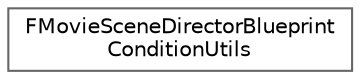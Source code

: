 digraph "Graphical Class Hierarchy"
{
 // INTERACTIVE_SVG=YES
 // LATEX_PDF_SIZE
  bgcolor="transparent";
  edge [fontname=Helvetica,fontsize=10,labelfontname=Helvetica,labelfontsize=10];
  node [fontname=Helvetica,fontsize=10,shape=box,height=0.2,width=0.4];
  rankdir="LR";
  Node0 [id="Node000000",label="FMovieSceneDirectorBlueprint\lConditionUtils",height=0.2,width=0.4,color="grey40", fillcolor="white", style="filled",URL="$d3/d67/structFMovieSceneDirectorBlueprintConditionUtils.html",tooltip="A utility class for managing director blueprint condition endpoints."];
}
